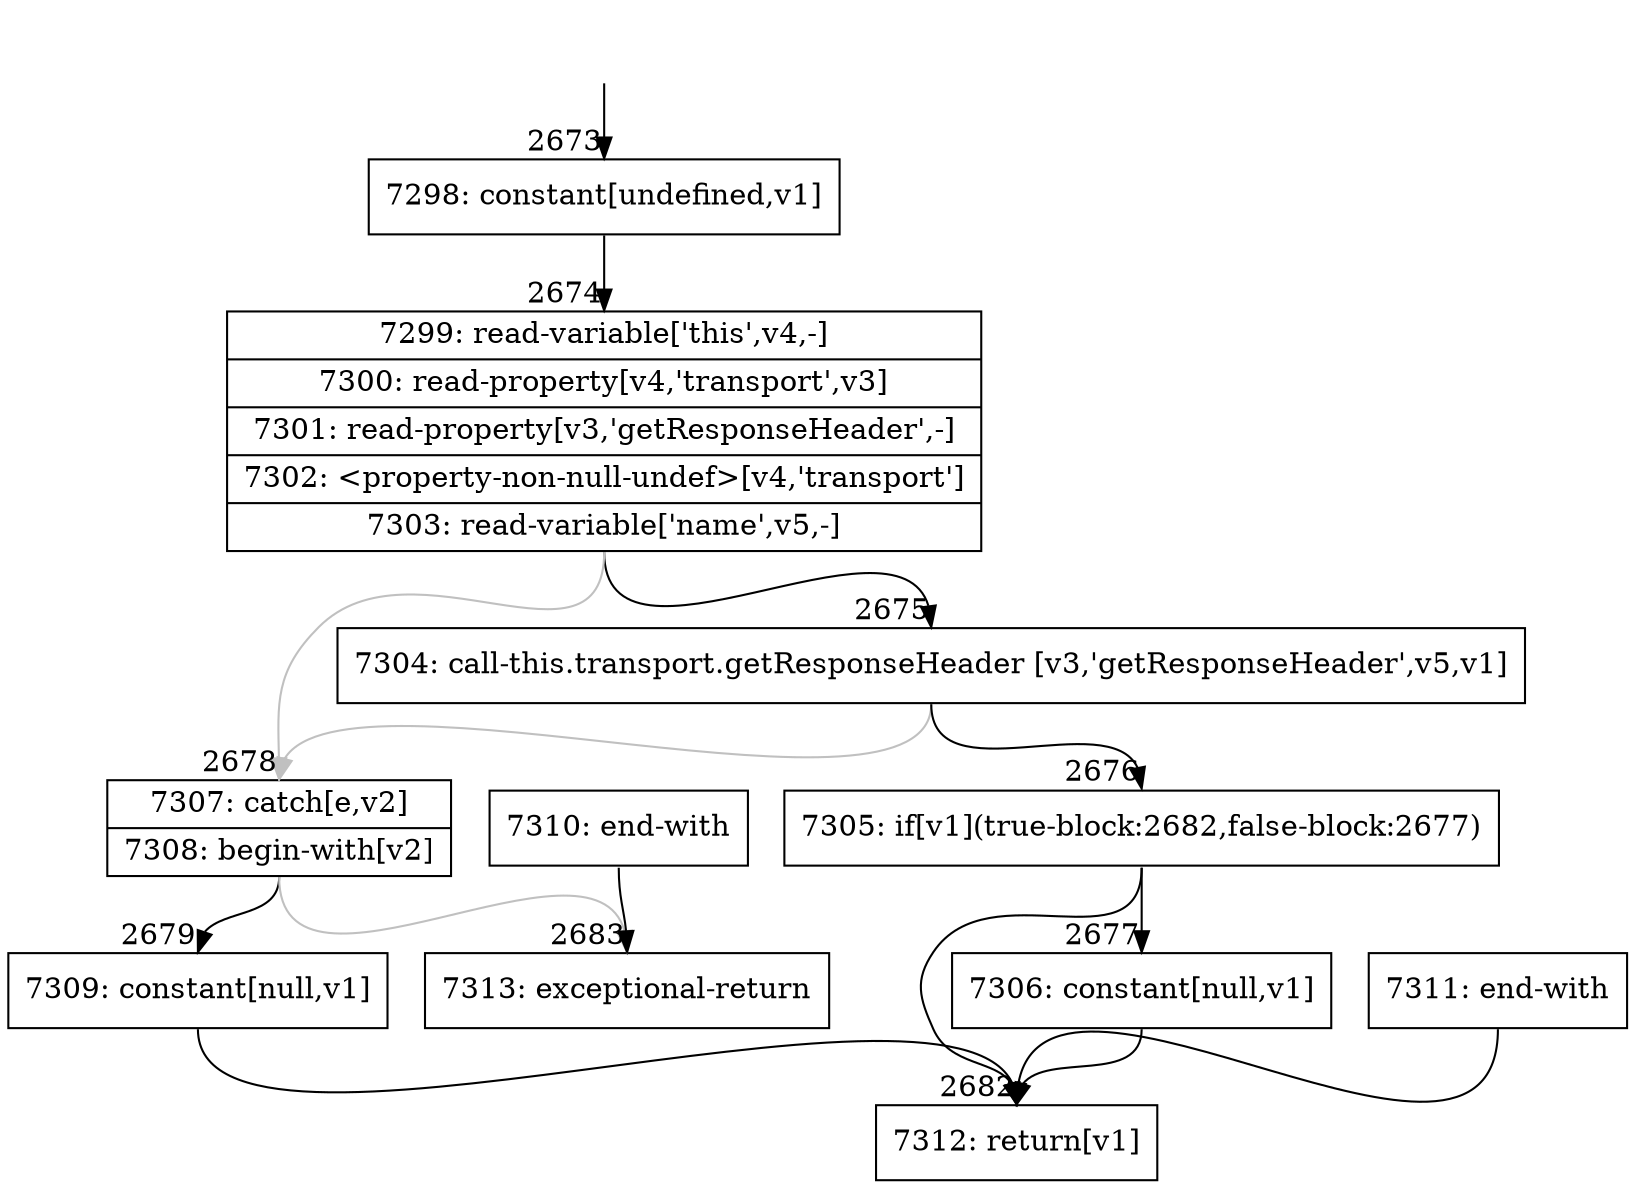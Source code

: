 digraph {
rankdir="TD"
BB_entry241[shape=none,label=""];
BB_entry241 -> BB2673 [tailport=s, headport=n, headlabel="    2673"]
BB2673 [shape=record label="{7298: constant[undefined,v1]}" ] 
BB2673 -> BB2674 [tailport=s, headport=n, headlabel="      2674"]
BB2674 [shape=record label="{7299: read-variable['this',v4,-]|7300: read-property[v4,'transport',v3]|7301: read-property[v3,'getResponseHeader',-]|7302: \<property-non-null-undef\>[v4,'transport']|7303: read-variable['name',v5,-]}" ] 
BB2674 -> BB2675 [tailport=s, headport=n, headlabel="      2675"]
BB2674 -> BB2678 [tailport=s, headport=n, color=gray, headlabel="      2678"]
BB2675 [shape=record label="{7304: call-this.transport.getResponseHeader [v3,'getResponseHeader',v5,v1]}" ] 
BB2675 -> BB2676 [tailport=s, headport=n, headlabel="      2676"]
BB2675 -> BB2678 [tailport=s, headport=n, color=gray]
BB2676 [shape=record label="{7305: if[v1](true-block:2682,false-block:2677)}" ] 
BB2676 -> BB2682 [tailport=s, headport=n, headlabel="      2682"]
BB2676 -> BB2677 [tailport=s, headport=n, headlabel="      2677"]
BB2677 [shape=record label="{7306: constant[null,v1]}" ] 
BB2677 -> BB2682 [tailport=s, headport=n]
BB2678 [shape=record label="{7307: catch[e,v2]|7308: begin-with[v2]}" ] 
BB2678 -> BB2679 [tailport=s, headport=n, headlabel="      2679"]
BB2678 -> BB2683 [tailport=s, headport=n, color=gray, headlabel="      2683"]
BB2679 [shape=record label="{7309: constant[null,v1]}" ] 
BB2679 -> BB2682 [tailport=s, headport=n]
BB2680 [shape=record label="{7310: end-with}" ] 
BB2680 -> BB2683 [tailport=s, headport=n]
BB2681 [shape=record label="{7311: end-with}" ] 
BB2681 -> BB2682 [tailport=s, headport=n]
BB2682 [shape=record label="{7312: return[v1]}" ] 
BB2683 [shape=record label="{7313: exceptional-return}" ] 
//#$~ 1856
}
